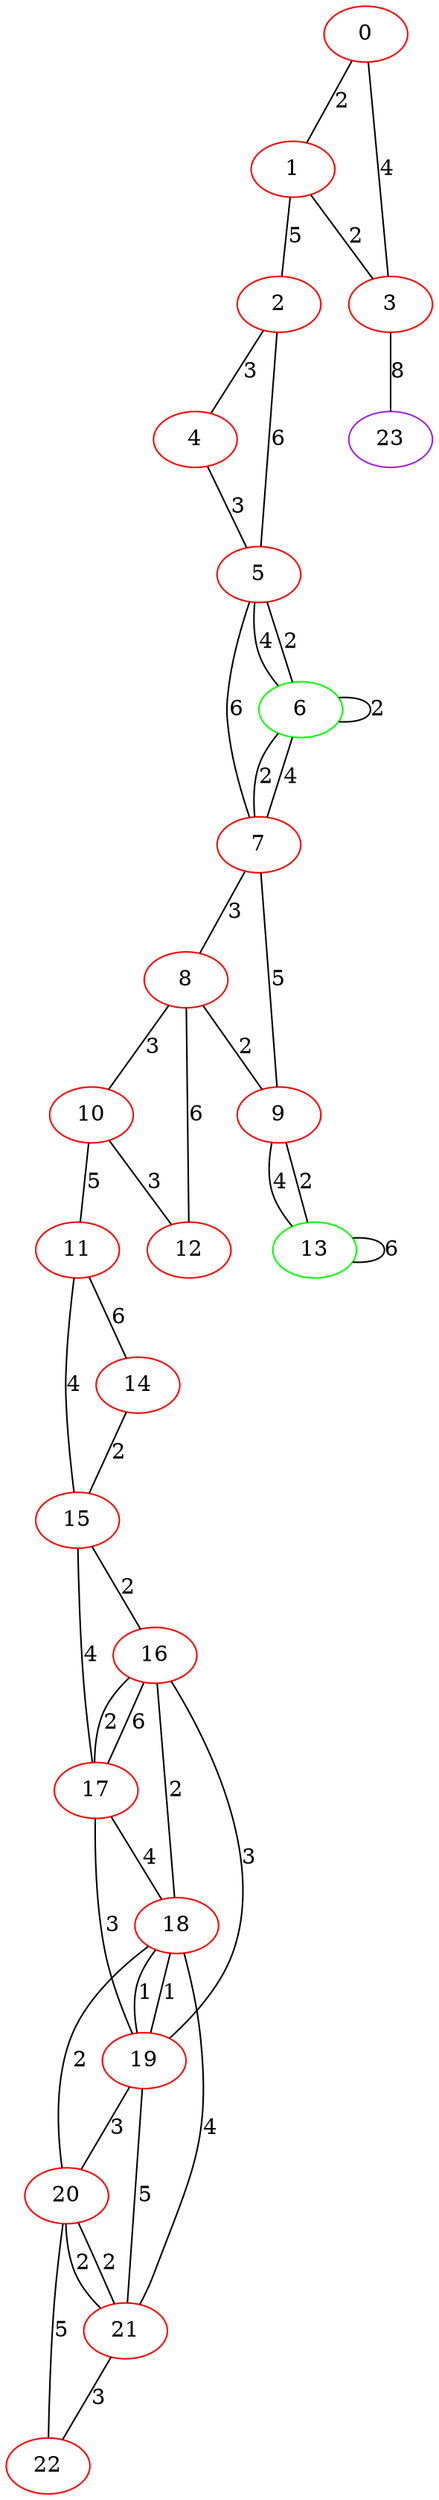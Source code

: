 graph "" {
0 [color=red, weight=1];
1 [color=red, weight=1];
2 [color=red, weight=1];
3 [color=red, weight=1];
4 [color=red, weight=1];
5 [color=red, weight=1];
6 [color=green, weight=2];
7 [color=red, weight=1];
8 [color=red, weight=1];
9 [color=red, weight=1];
10 [color=red, weight=1];
11 [color=red, weight=1];
12 [color=red, weight=1];
13 [color=green, weight=2];
14 [color=red, weight=1];
15 [color=red, weight=1];
16 [color=red, weight=1];
17 [color=red, weight=1];
18 [color=red, weight=1];
19 [color=red, weight=1];
20 [color=red, weight=1];
21 [color=red, weight=1];
22 [color=red, weight=1];
23 [color=purple, weight=4];
0 -- 1  [key=0, label=2];
0 -- 3  [key=0, label=4];
1 -- 2  [key=0, label=5];
1 -- 3  [key=0, label=2];
2 -- 4  [key=0, label=3];
2 -- 5  [key=0, label=6];
3 -- 23  [key=0, label=8];
4 -- 5  [key=0, label=3];
5 -- 6  [key=0, label=2];
5 -- 6  [key=1, label=4];
5 -- 7  [key=0, label=6];
6 -- 6  [key=0, label=2];
6 -- 7  [key=0, label=4];
6 -- 7  [key=1, label=2];
7 -- 8  [key=0, label=3];
7 -- 9  [key=0, label=5];
8 -- 9  [key=0, label=2];
8 -- 10  [key=0, label=3];
8 -- 12  [key=0, label=6];
9 -- 13  [key=0, label=4];
9 -- 13  [key=1, label=2];
10 -- 11  [key=0, label=5];
10 -- 12  [key=0, label=3];
11 -- 14  [key=0, label=6];
11 -- 15  [key=0, label=4];
13 -- 13  [key=0, label=6];
14 -- 15  [key=0, label=2];
15 -- 16  [key=0, label=2];
15 -- 17  [key=0, label=4];
16 -- 17  [key=0, label=6];
16 -- 17  [key=1, label=2];
16 -- 18  [key=0, label=2];
16 -- 19  [key=0, label=3];
17 -- 18  [key=0, label=4];
17 -- 19  [key=0, label=3];
18 -- 19  [key=0, label=1];
18 -- 19  [key=1, label=1];
18 -- 20  [key=0, label=2];
18 -- 21  [key=0, label=4];
19 -- 20  [key=0, label=3];
19 -- 21  [key=0, label=5];
20 -- 21  [key=0, label=2];
20 -- 21  [key=1, label=2];
20 -- 22  [key=0, label=5];
21 -- 22  [key=0, label=3];
}

